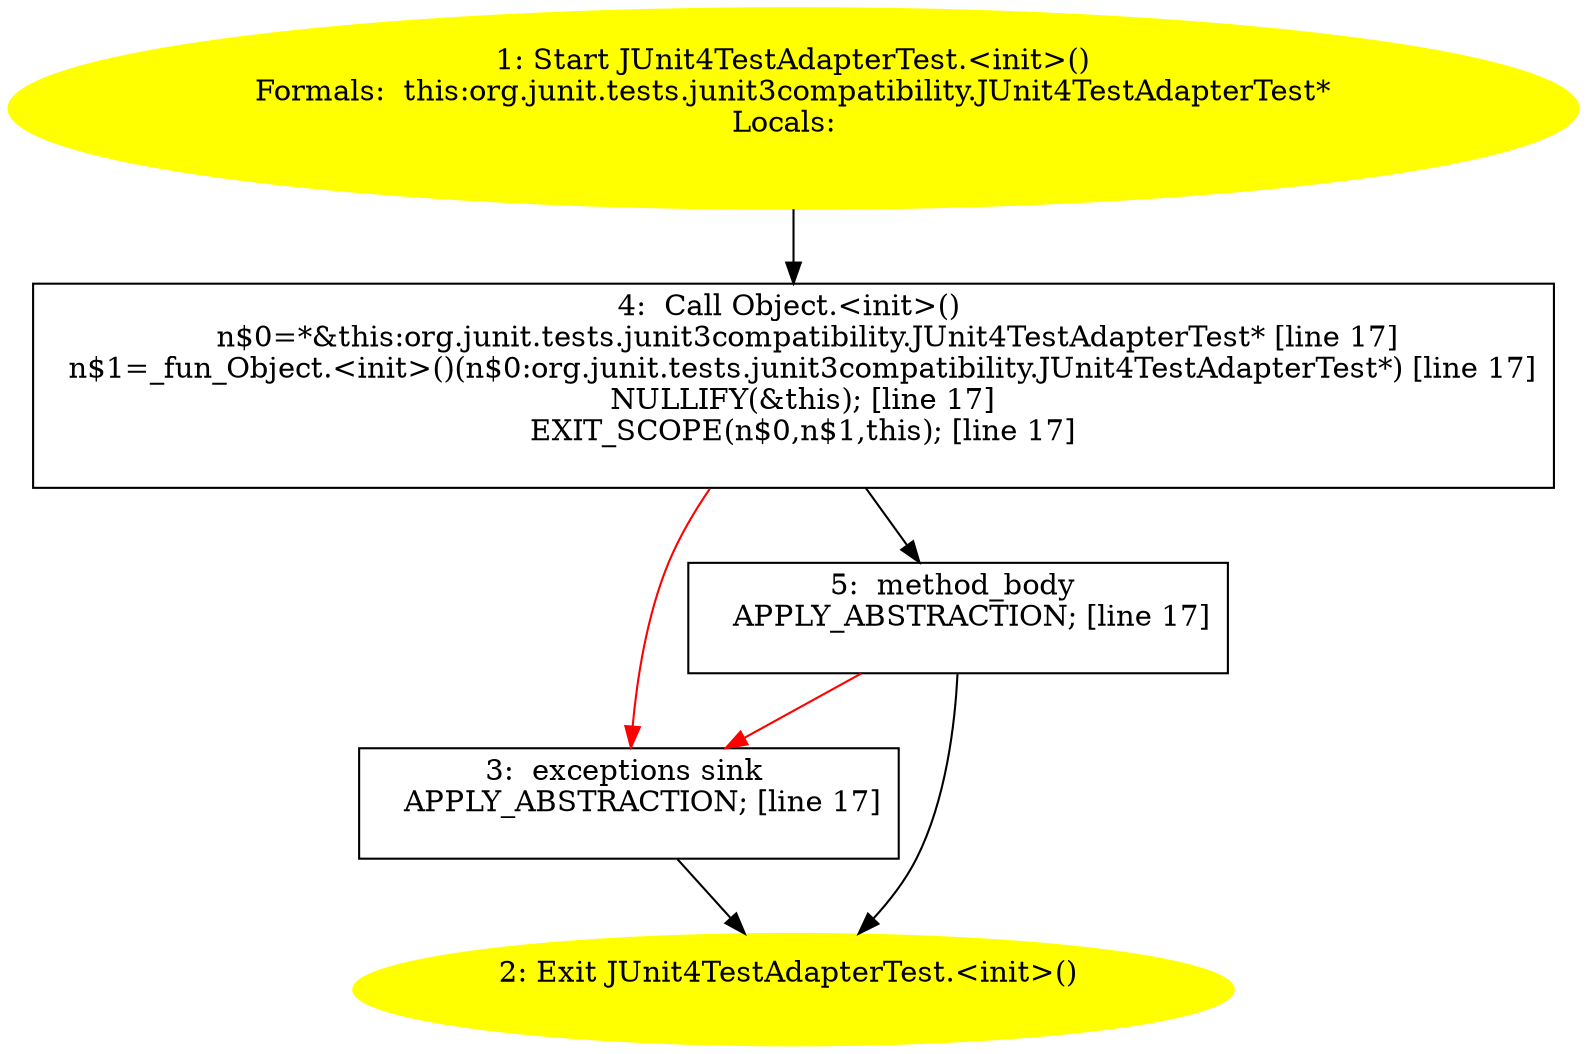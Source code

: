 /* @generated */
digraph cfg {
"org.junit.tests.junit3compatibility.JUnit4TestAdapterTest.<init>().16d3f073b14bbd4b931a21689ebdf128_1" [label="1: Start JUnit4TestAdapterTest.<init>()\nFormals:  this:org.junit.tests.junit3compatibility.JUnit4TestAdapterTest*\nLocals:  \n  " color=yellow style=filled]
	

	 "org.junit.tests.junit3compatibility.JUnit4TestAdapterTest.<init>().16d3f073b14bbd4b931a21689ebdf128_1" -> "org.junit.tests.junit3compatibility.JUnit4TestAdapterTest.<init>().16d3f073b14bbd4b931a21689ebdf128_4" ;
"org.junit.tests.junit3compatibility.JUnit4TestAdapterTest.<init>().16d3f073b14bbd4b931a21689ebdf128_2" [label="2: Exit JUnit4TestAdapterTest.<init>() \n  " color=yellow style=filled]
	

"org.junit.tests.junit3compatibility.JUnit4TestAdapterTest.<init>().16d3f073b14bbd4b931a21689ebdf128_3" [label="3:  exceptions sink \n   APPLY_ABSTRACTION; [line 17]\n " shape="box"]
	

	 "org.junit.tests.junit3compatibility.JUnit4TestAdapterTest.<init>().16d3f073b14bbd4b931a21689ebdf128_3" -> "org.junit.tests.junit3compatibility.JUnit4TestAdapterTest.<init>().16d3f073b14bbd4b931a21689ebdf128_2" ;
"org.junit.tests.junit3compatibility.JUnit4TestAdapterTest.<init>().16d3f073b14bbd4b931a21689ebdf128_4" [label="4:  Call Object.<init>() \n   n$0=*&this:org.junit.tests.junit3compatibility.JUnit4TestAdapterTest* [line 17]\n  n$1=_fun_Object.<init>()(n$0:org.junit.tests.junit3compatibility.JUnit4TestAdapterTest*) [line 17]\n  NULLIFY(&this); [line 17]\n  EXIT_SCOPE(n$0,n$1,this); [line 17]\n " shape="box"]
	

	 "org.junit.tests.junit3compatibility.JUnit4TestAdapterTest.<init>().16d3f073b14bbd4b931a21689ebdf128_4" -> "org.junit.tests.junit3compatibility.JUnit4TestAdapterTest.<init>().16d3f073b14bbd4b931a21689ebdf128_5" ;
	 "org.junit.tests.junit3compatibility.JUnit4TestAdapterTest.<init>().16d3f073b14bbd4b931a21689ebdf128_4" -> "org.junit.tests.junit3compatibility.JUnit4TestAdapterTest.<init>().16d3f073b14bbd4b931a21689ebdf128_3" [color="red" ];
"org.junit.tests.junit3compatibility.JUnit4TestAdapterTest.<init>().16d3f073b14bbd4b931a21689ebdf128_5" [label="5:  method_body \n   APPLY_ABSTRACTION; [line 17]\n " shape="box"]
	

	 "org.junit.tests.junit3compatibility.JUnit4TestAdapterTest.<init>().16d3f073b14bbd4b931a21689ebdf128_5" -> "org.junit.tests.junit3compatibility.JUnit4TestAdapterTest.<init>().16d3f073b14bbd4b931a21689ebdf128_2" ;
	 "org.junit.tests.junit3compatibility.JUnit4TestAdapterTest.<init>().16d3f073b14bbd4b931a21689ebdf128_5" -> "org.junit.tests.junit3compatibility.JUnit4TestAdapterTest.<init>().16d3f073b14bbd4b931a21689ebdf128_3" [color="red" ];
}
